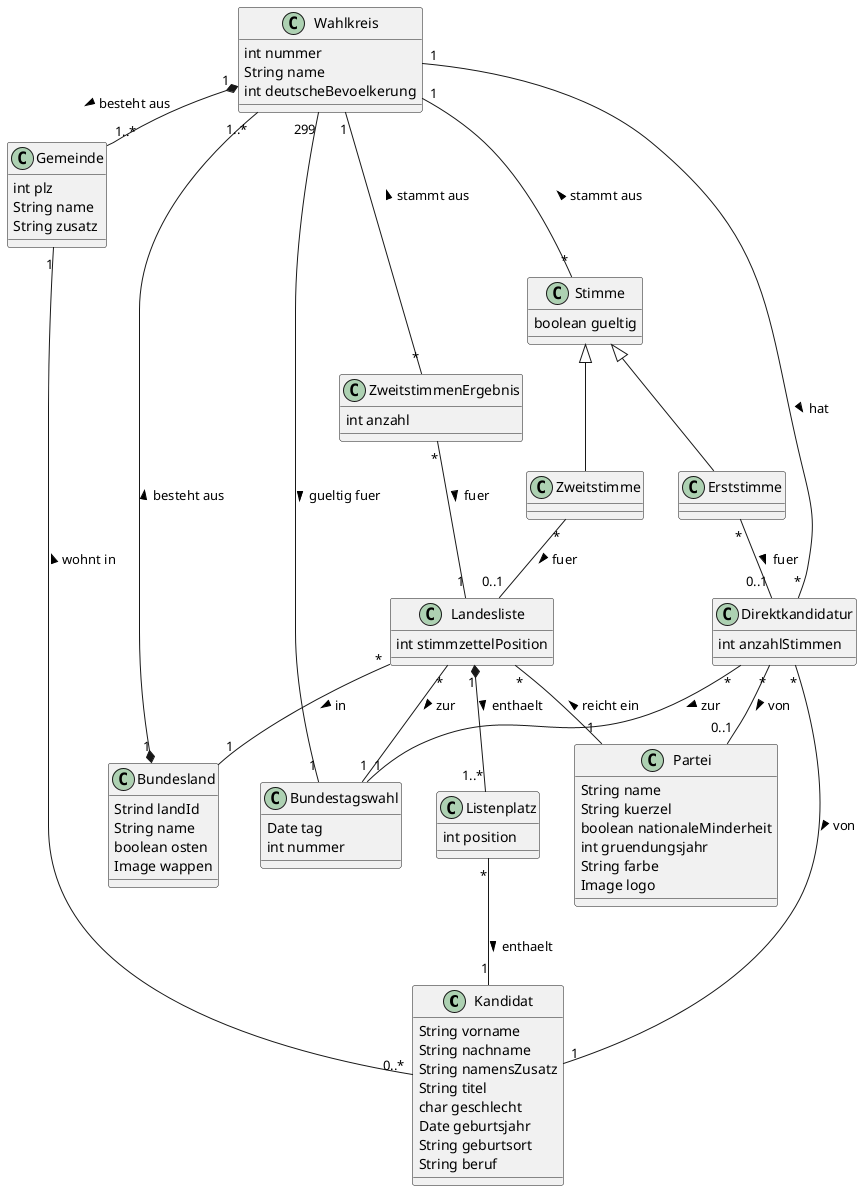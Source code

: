 @startuml
class Kandidat {
    String vorname
    String nachname
    String namensZusatz
    String titel
    char geschlecht
    Date geburtsjahr
    String geburtsort
    String beruf
}

class Bundesland {
    Strind landId
    String name
    boolean osten
    Image wappen
}

class Partei {
    String name
    String kuerzel
    boolean nationaleMinderheit
    int gruendungsjahr
    String farbe
    Image logo
}

class Bundestagswahl{
   Date tag
   int nummer
}

class Landesliste {
    int stimmzettelPosition
}

class Listenplatz {
    int position
}

class Wahlkreis {
    int nummer
    String name
    int deutscheBevoelkerung
}

class Gemeinde {
    int plz
    String name
    String zusatz
}

class ZweitstimmenErgebnis {
    int anzahl
}

class Stimme {
    boolean gueltig
}

class Zweitstimme extends Stimme {
}

class Erststimme extends Stimme {
}

class Direktkandidatur {
    int anzahlStimmen
}

Landesliste "*" -- "1" Bundesland : in >
Landesliste "*" -- "1" Partei : < reicht ein
Landesliste "*" -- "1" Bundestagswahl: zur >

Landesliste "1" *-- "1..*" Listenplatz : enthaelt >
Listenplatz "*" -- "1" Kandidat : enthaelt >

Wahlkreis "1..*" --* "1" Bundesland : besteht aus <
Wahlkreis "1" *-right- "1..*" Gemeinde : besteht aus >
Wahlkreis "299" -- "1" Bundestagswahl: gueltig fuer >
Gemeinde "1" -- "0..*" Kandidat: wohnt in <
Direktkandidatur "*" -- "1" Kandidat : von >
Direktkandidatur "*" -- "1" Wahlkreis : < hat
Direktkandidatur "*" -- "0..1" Partei : von >
Direktkandidatur "*" -- "1" Bundestagswahl: zur >

Erststimme "*" -- "0..1" Direktkandidatur : fuer >
Zweitstimme "*" -- "0..1" Landesliste : fuer >
Stimme "*" -up- "1" Wahlkreis : stammt aus >
ZweitstimmenErgebnis "*" -left- "1" Wahlkreis : stammt aus >
ZweitstimmenErgebnis "*" -- "1" Landesliste : fuer >
@enduml
